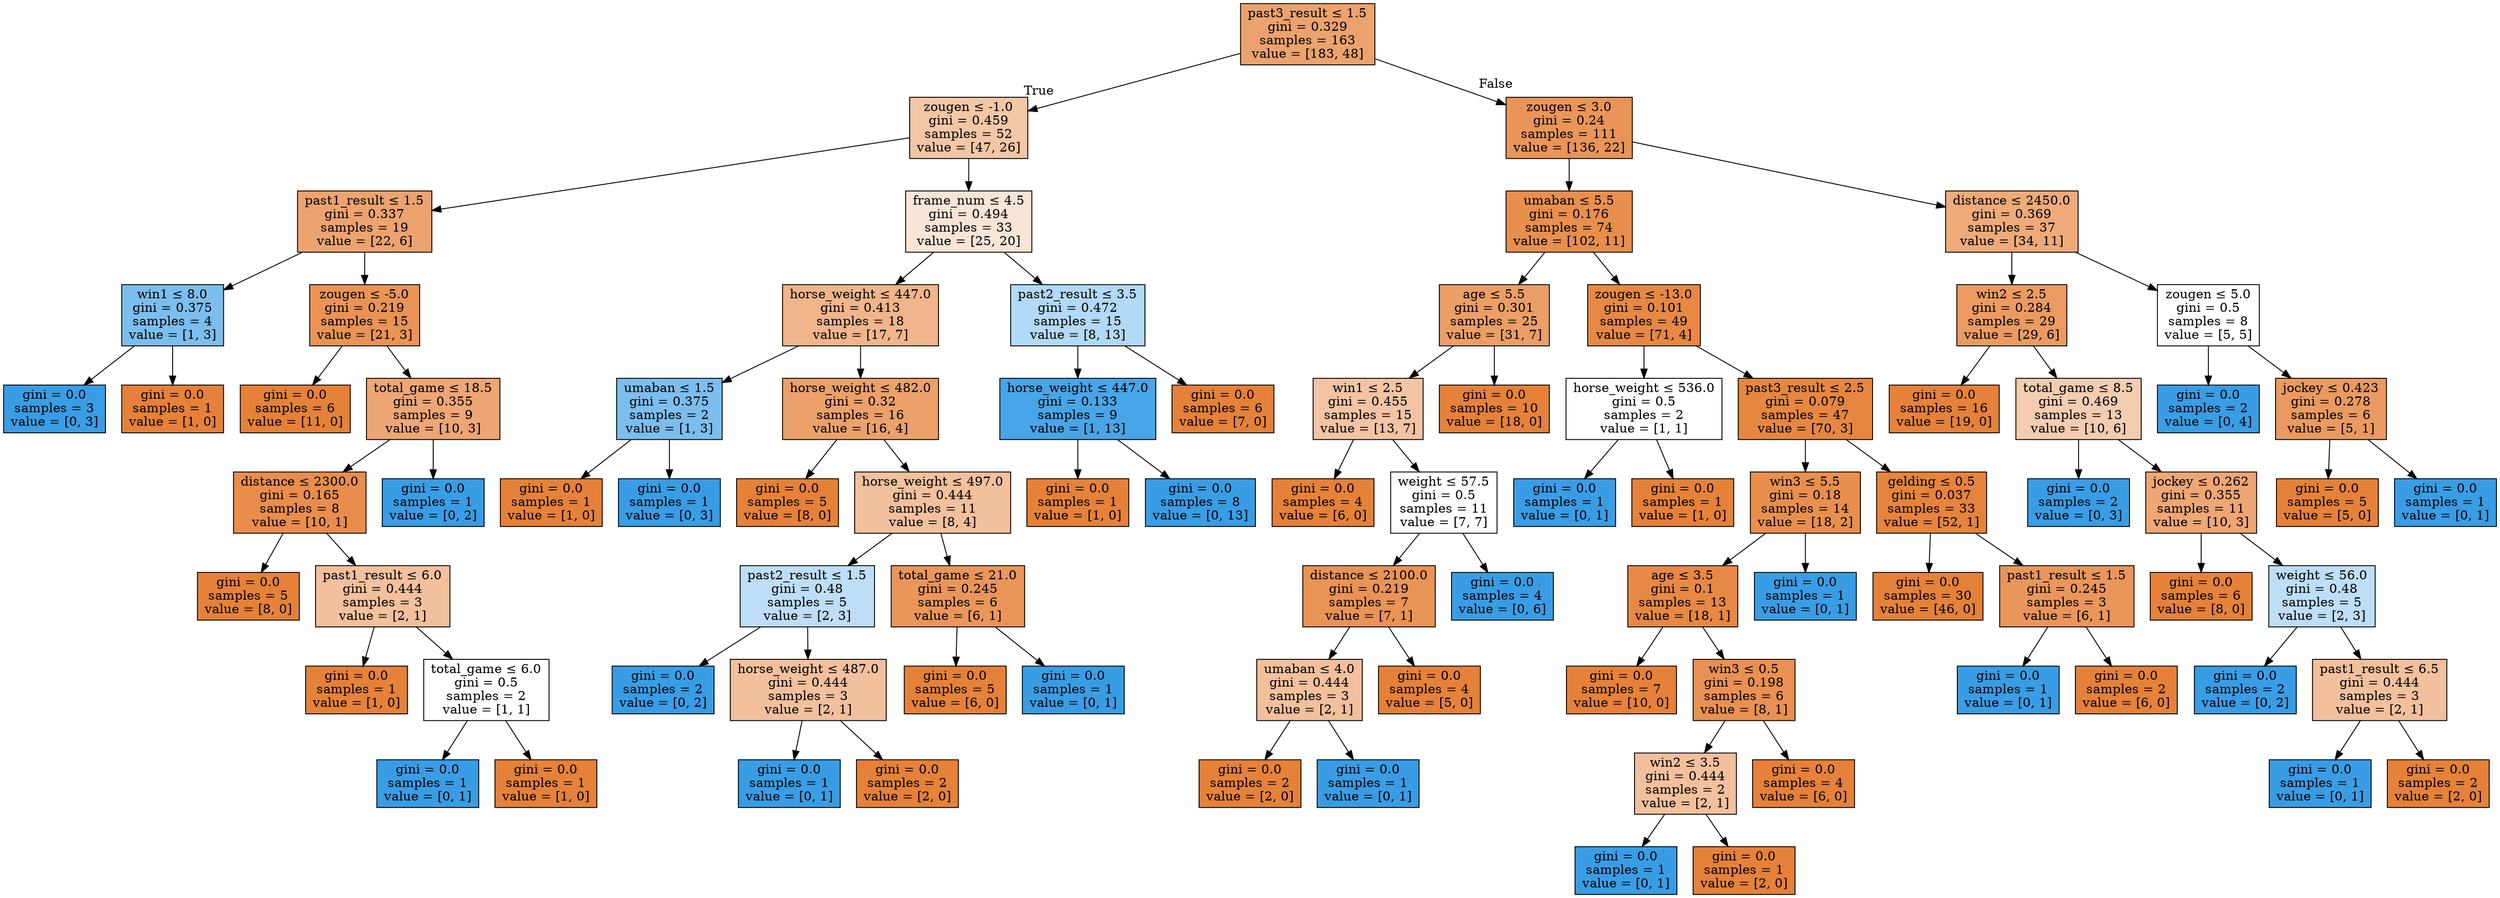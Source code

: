 digraph Tree {
node [shape=box, style="filled", color="black"] ;
0 [label=<past3_result &le; 1.5<br/>gini = 0.329<br/>samples = 163<br/>value = [183, 48]>, fillcolor="#e58139bc"] ;
1 [label=<zougen &le; -1.0<br/>gini = 0.459<br/>samples = 52<br/>value = [47, 26]>, fillcolor="#e5813972"] ;
0 -> 1 [labeldistance=2.5, labelangle=45, headlabel="True"] ;
2 [label=<past1_result &le; 1.5<br/>gini = 0.337<br/>samples = 19<br/>value = [22, 6]>, fillcolor="#e58139b9"] ;
1 -> 2 ;
3 [label=<win1 &le; 8.0<br/>gini = 0.375<br/>samples = 4<br/>value = [1, 3]>, fillcolor="#399de5aa"] ;
2 -> 3 ;
4 [label=<gini = 0.0<br/>samples = 3<br/>value = [0, 3]>, fillcolor="#399de5ff"] ;
3 -> 4 ;
5 [label=<gini = 0.0<br/>samples = 1<br/>value = [1, 0]>, fillcolor="#e58139ff"] ;
3 -> 5 ;
6 [label=<zougen &le; -5.0<br/>gini = 0.219<br/>samples = 15<br/>value = [21, 3]>, fillcolor="#e58139db"] ;
2 -> 6 ;
7 [label=<gini = 0.0<br/>samples = 6<br/>value = [11, 0]>, fillcolor="#e58139ff"] ;
6 -> 7 ;
8 [label=<total_game &le; 18.5<br/>gini = 0.355<br/>samples = 9<br/>value = [10, 3]>, fillcolor="#e58139b3"] ;
6 -> 8 ;
9 [label=<distance &le; 2300.0<br/>gini = 0.165<br/>samples = 8<br/>value = [10, 1]>, fillcolor="#e58139e6"] ;
8 -> 9 ;
10 [label=<gini = 0.0<br/>samples = 5<br/>value = [8, 0]>, fillcolor="#e58139ff"] ;
9 -> 10 ;
11 [label=<past1_result &le; 6.0<br/>gini = 0.444<br/>samples = 3<br/>value = [2, 1]>, fillcolor="#e581397f"] ;
9 -> 11 ;
12 [label=<gini = 0.0<br/>samples = 1<br/>value = [1, 0]>, fillcolor="#e58139ff"] ;
11 -> 12 ;
13 [label=<total_game &le; 6.0<br/>gini = 0.5<br/>samples = 2<br/>value = [1, 1]>, fillcolor="#e5813900"] ;
11 -> 13 ;
14 [label=<gini = 0.0<br/>samples = 1<br/>value = [0, 1]>, fillcolor="#399de5ff"] ;
13 -> 14 ;
15 [label=<gini = 0.0<br/>samples = 1<br/>value = [1, 0]>, fillcolor="#e58139ff"] ;
13 -> 15 ;
16 [label=<gini = 0.0<br/>samples = 1<br/>value = [0, 2]>, fillcolor="#399de5ff"] ;
8 -> 16 ;
17 [label=<frame_num &le; 4.5<br/>gini = 0.494<br/>samples = 33<br/>value = [25, 20]>, fillcolor="#e5813933"] ;
1 -> 17 ;
18 [label=<horse_weight &le; 447.0<br/>gini = 0.413<br/>samples = 18<br/>value = [17, 7]>, fillcolor="#e5813996"] ;
17 -> 18 ;
19 [label=<umaban &le; 1.5<br/>gini = 0.375<br/>samples = 2<br/>value = [1, 3]>, fillcolor="#399de5aa"] ;
18 -> 19 ;
20 [label=<gini = 0.0<br/>samples = 1<br/>value = [1, 0]>, fillcolor="#e58139ff"] ;
19 -> 20 ;
21 [label=<gini = 0.0<br/>samples = 1<br/>value = [0, 3]>, fillcolor="#399de5ff"] ;
19 -> 21 ;
22 [label=<horse_weight &le; 482.0<br/>gini = 0.32<br/>samples = 16<br/>value = [16, 4]>, fillcolor="#e58139bf"] ;
18 -> 22 ;
23 [label=<gini = 0.0<br/>samples = 5<br/>value = [8, 0]>, fillcolor="#e58139ff"] ;
22 -> 23 ;
24 [label=<horse_weight &le; 497.0<br/>gini = 0.444<br/>samples = 11<br/>value = [8, 4]>, fillcolor="#e581397f"] ;
22 -> 24 ;
25 [label=<past2_result &le; 1.5<br/>gini = 0.48<br/>samples = 5<br/>value = [2, 3]>, fillcolor="#399de555"] ;
24 -> 25 ;
26 [label=<gini = 0.0<br/>samples = 2<br/>value = [0, 2]>, fillcolor="#399de5ff"] ;
25 -> 26 ;
27 [label=<horse_weight &le; 487.0<br/>gini = 0.444<br/>samples = 3<br/>value = [2, 1]>, fillcolor="#e581397f"] ;
25 -> 27 ;
28 [label=<gini = 0.0<br/>samples = 1<br/>value = [0, 1]>, fillcolor="#399de5ff"] ;
27 -> 28 ;
29 [label=<gini = 0.0<br/>samples = 2<br/>value = [2, 0]>, fillcolor="#e58139ff"] ;
27 -> 29 ;
30 [label=<total_game &le; 21.0<br/>gini = 0.245<br/>samples = 6<br/>value = [6, 1]>, fillcolor="#e58139d4"] ;
24 -> 30 ;
31 [label=<gini = 0.0<br/>samples = 5<br/>value = [6, 0]>, fillcolor="#e58139ff"] ;
30 -> 31 ;
32 [label=<gini = 0.0<br/>samples = 1<br/>value = [0, 1]>, fillcolor="#399de5ff"] ;
30 -> 32 ;
33 [label=<past2_result &le; 3.5<br/>gini = 0.472<br/>samples = 15<br/>value = [8, 13]>, fillcolor="#399de562"] ;
17 -> 33 ;
34 [label=<horse_weight &le; 447.0<br/>gini = 0.133<br/>samples = 9<br/>value = [1, 13]>, fillcolor="#399de5eb"] ;
33 -> 34 ;
35 [label=<gini = 0.0<br/>samples = 1<br/>value = [1, 0]>, fillcolor="#e58139ff"] ;
34 -> 35 ;
36 [label=<gini = 0.0<br/>samples = 8<br/>value = [0, 13]>, fillcolor="#399de5ff"] ;
34 -> 36 ;
37 [label=<gini = 0.0<br/>samples = 6<br/>value = [7, 0]>, fillcolor="#e58139ff"] ;
33 -> 37 ;
38 [label=<zougen &le; 3.0<br/>gini = 0.24<br/>samples = 111<br/>value = [136, 22]>, fillcolor="#e58139d6"] ;
0 -> 38 [labeldistance=2.5, labelangle=-45, headlabel="False"] ;
39 [label=<umaban &le; 5.5<br/>gini = 0.176<br/>samples = 74<br/>value = [102, 11]>, fillcolor="#e58139e3"] ;
38 -> 39 ;
40 [label=<age &le; 5.5<br/>gini = 0.301<br/>samples = 25<br/>value = [31, 7]>, fillcolor="#e58139c5"] ;
39 -> 40 ;
41 [label=<win1 &le; 2.5<br/>gini = 0.455<br/>samples = 15<br/>value = [13, 7]>, fillcolor="#e5813976"] ;
40 -> 41 ;
42 [label=<gini = 0.0<br/>samples = 4<br/>value = [6, 0]>, fillcolor="#e58139ff"] ;
41 -> 42 ;
43 [label=<weight &le; 57.5<br/>gini = 0.5<br/>samples = 11<br/>value = [7, 7]>, fillcolor="#e5813900"] ;
41 -> 43 ;
44 [label=<distance &le; 2100.0<br/>gini = 0.219<br/>samples = 7<br/>value = [7, 1]>, fillcolor="#e58139db"] ;
43 -> 44 ;
45 [label=<umaban &le; 4.0<br/>gini = 0.444<br/>samples = 3<br/>value = [2, 1]>, fillcolor="#e581397f"] ;
44 -> 45 ;
46 [label=<gini = 0.0<br/>samples = 2<br/>value = [2, 0]>, fillcolor="#e58139ff"] ;
45 -> 46 ;
47 [label=<gini = 0.0<br/>samples = 1<br/>value = [0, 1]>, fillcolor="#399de5ff"] ;
45 -> 47 ;
48 [label=<gini = 0.0<br/>samples = 4<br/>value = [5, 0]>, fillcolor="#e58139ff"] ;
44 -> 48 ;
49 [label=<gini = 0.0<br/>samples = 4<br/>value = [0, 6]>, fillcolor="#399de5ff"] ;
43 -> 49 ;
50 [label=<gini = 0.0<br/>samples = 10<br/>value = [18, 0]>, fillcolor="#e58139ff"] ;
40 -> 50 ;
51 [label=<zougen &le; -13.0<br/>gini = 0.101<br/>samples = 49<br/>value = [71, 4]>, fillcolor="#e58139f1"] ;
39 -> 51 ;
52 [label=<horse_weight &le; 536.0<br/>gini = 0.5<br/>samples = 2<br/>value = [1, 1]>, fillcolor="#e5813900"] ;
51 -> 52 ;
53 [label=<gini = 0.0<br/>samples = 1<br/>value = [0, 1]>, fillcolor="#399de5ff"] ;
52 -> 53 ;
54 [label=<gini = 0.0<br/>samples = 1<br/>value = [1, 0]>, fillcolor="#e58139ff"] ;
52 -> 54 ;
55 [label=<past3_result &le; 2.5<br/>gini = 0.079<br/>samples = 47<br/>value = [70, 3]>, fillcolor="#e58139f4"] ;
51 -> 55 ;
56 [label=<win3 &le; 5.5<br/>gini = 0.18<br/>samples = 14<br/>value = [18, 2]>, fillcolor="#e58139e3"] ;
55 -> 56 ;
57 [label=<age &le; 3.5<br/>gini = 0.1<br/>samples = 13<br/>value = [18, 1]>, fillcolor="#e58139f1"] ;
56 -> 57 ;
58 [label=<gini = 0.0<br/>samples = 7<br/>value = [10, 0]>, fillcolor="#e58139ff"] ;
57 -> 58 ;
59 [label=<win3 &le; 0.5<br/>gini = 0.198<br/>samples = 6<br/>value = [8, 1]>, fillcolor="#e58139df"] ;
57 -> 59 ;
60 [label=<win2 &le; 3.5<br/>gini = 0.444<br/>samples = 2<br/>value = [2, 1]>, fillcolor="#e581397f"] ;
59 -> 60 ;
61 [label=<gini = 0.0<br/>samples = 1<br/>value = [0, 1]>, fillcolor="#399de5ff"] ;
60 -> 61 ;
62 [label=<gini = 0.0<br/>samples = 1<br/>value = [2, 0]>, fillcolor="#e58139ff"] ;
60 -> 62 ;
63 [label=<gini = 0.0<br/>samples = 4<br/>value = [6, 0]>, fillcolor="#e58139ff"] ;
59 -> 63 ;
64 [label=<gini = 0.0<br/>samples = 1<br/>value = [0, 1]>, fillcolor="#399de5ff"] ;
56 -> 64 ;
65 [label=<gelding &le; 0.5<br/>gini = 0.037<br/>samples = 33<br/>value = [52, 1]>, fillcolor="#e58139fa"] ;
55 -> 65 ;
66 [label=<gini = 0.0<br/>samples = 30<br/>value = [46, 0]>, fillcolor="#e58139ff"] ;
65 -> 66 ;
67 [label=<past1_result &le; 1.5<br/>gini = 0.245<br/>samples = 3<br/>value = [6, 1]>, fillcolor="#e58139d4"] ;
65 -> 67 ;
68 [label=<gini = 0.0<br/>samples = 1<br/>value = [0, 1]>, fillcolor="#399de5ff"] ;
67 -> 68 ;
69 [label=<gini = 0.0<br/>samples = 2<br/>value = [6, 0]>, fillcolor="#e58139ff"] ;
67 -> 69 ;
70 [label=<distance &le; 2450.0<br/>gini = 0.369<br/>samples = 37<br/>value = [34, 11]>, fillcolor="#e58139ac"] ;
38 -> 70 ;
71 [label=<win2 &le; 2.5<br/>gini = 0.284<br/>samples = 29<br/>value = [29, 6]>, fillcolor="#e58139ca"] ;
70 -> 71 ;
72 [label=<gini = 0.0<br/>samples = 16<br/>value = [19, 0]>, fillcolor="#e58139ff"] ;
71 -> 72 ;
73 [label=<total_game &le; 8.5<br/>gini = 0.469<br/>samples = 13<br/>value = [10, 6]>, fillcolor="#e5813966"] ;
71 -> 73 ;
74 [label=<gini = 0.0<br/>samples = 2<br/>value = [0, 3]>, fillcolor="#399de5ff"] ;
73 -> 74 ;
75 [label=<jockey &le; 0.262<br/>gini = 0.355<br/>samples = 11<br/>value = [10, 3]>, fillcolor="#e58139b3"] ;
73 -> 75 ;
76 [label=<gini = 0.0<br/>samples = 6<br/>value = [8, 0]>, fillcolor="#e58139ff"] ;
75 -> 76 ;
77 [label=<weight &le; 56.0<br/>gini = 0.48<br/>samples = 5<br/>value = [2, 3]>, fillcolor="#399de555"] ;
75 -> 77 ;
78 [label=<gini = 0.0<br/>samples = 2<br/>value = [0, 2]>, fillcolor="#399de5ff"] ;
77 -> 78 ;
79 [label=<past1_result &le; 6.5<br/>gini = 0.444<br/>samples = 3<br/>value = [2, 1]>, fillcolor="#e581397f"] ;
77 -> 79 ;
80 [label=<gini = 0.0<br/>samples = 1<br/>value = [0, 1]>, fillcolor="#399de5ff"] ;
79 -> 80 ;
81 [label=<gini = 0.0<br/>samples = 2<br/>value = [2, 0]>, fillcolor="#e58139ff"] ;
79 -> 81 ;
82 [label=<zougen &le; 5.0<br/>gini = 0.5<br/>samples = 8<br/>value = [5, 5]>, fillcolor="#e5813900"] ;
70 -> 82 ;
83 [label=<gini = 0.0<br/>samples = 2<br/>value = [0, 4]>, fillcolor="#399de5ff"] ;
82 -> 83 ;
84 [label=<jockey &le; 0.423<br/>gini = 0.278<br/>samples = 6<br/>value = [5, 1]>, fillcolor="#e58139cc"] ;
82 -> 84 ;
85 [label=<gini = 0.0<br/>samples = 5<br/>value = [5, 0]>, fillcolor="#e58139ff"] ;
84 -> 85 ;
86 [label=<gini = 0.0<br/>samples = 1<br/>value = [0, 1]>, fillcolor="#399de5ff"] ;
84 -> 86 ;
}